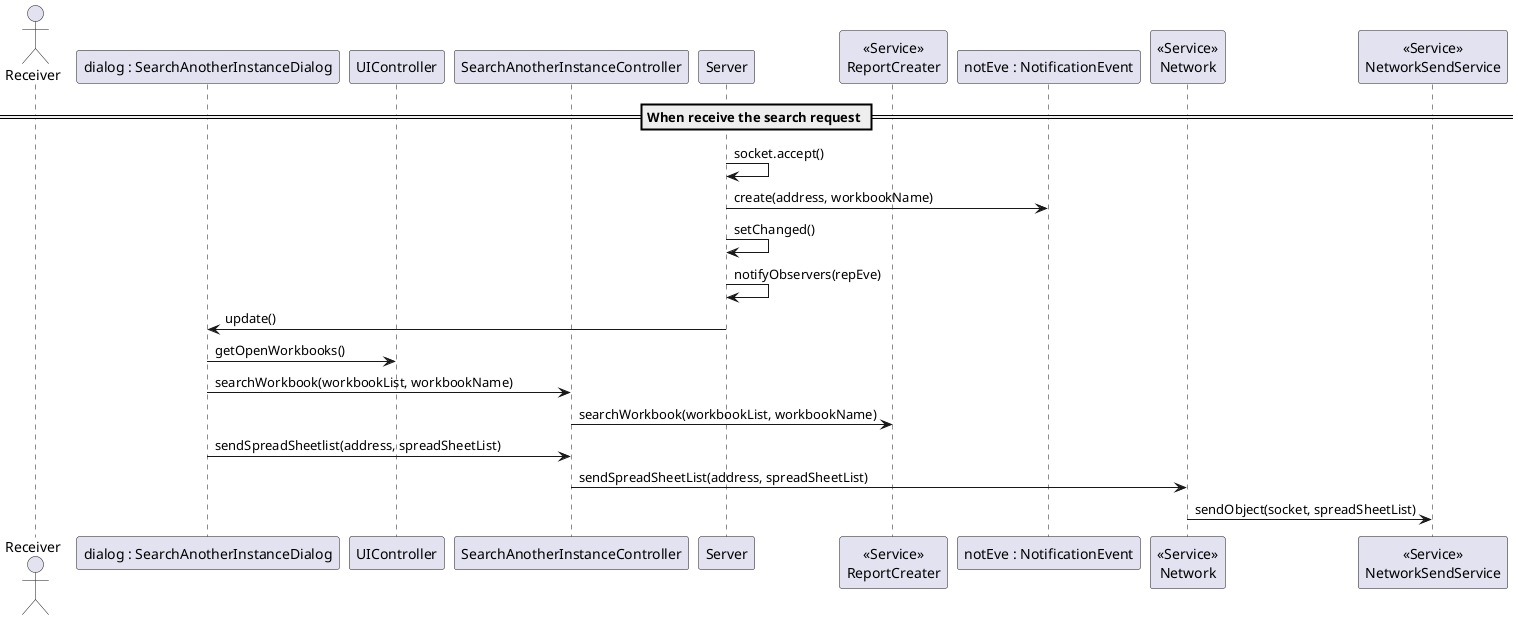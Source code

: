 @startuml doc-files/sequence_diagram_receiver.png
actor Receiver as user
participant "dialog : SearchAnotherInstanceDialog" as said
participant "UIController" as uic
participant "SearchAnotherInstanceController" as saic
participant "Server" as serv
participant "<<Service>>\nReportCreater" as repCrea
participant "notEve : NotificationEvent" as notEve
participant "<<Service>>\nNetwork" as net
participant "<<Service>>\nNetworkSendService" as netSen
== When receive the search request ==
serv -> serv : socket.accept()
serv -> notEve : create(address, workbookName)
serv -> serv : setChanged()
serv -> serv : notifyObservers(repEve)
serv -> said : update()
said -> uic : getOpenWorkbooks()
said -> saic : searchWorkbook(workbookList, workbookName)
saic -> repCrea : searchWorkbook(workbookList, workbookName)
said -> saic : sendSpreadSheetlist(address, spreadSheetList)
saic -> net : sendSpreadSheetList(address, spreadSheetList)
net -> netSen : sendObject(socket, spreadSheetList)
@enduml